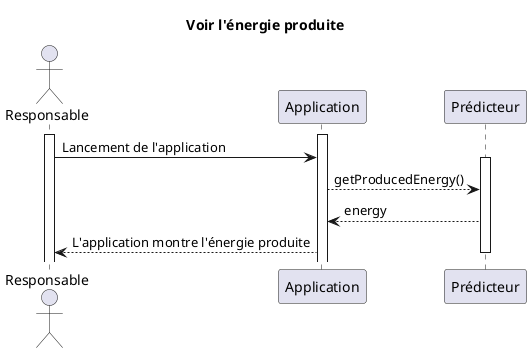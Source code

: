 @startuml

title Voir l'énergie produite

actor Responsable

activate Responsable
activate Application
participant Prédicteur

Responsable -> Application: Lancement de l'application

activate Prédicteur
Application --> Prédicteur: getProducedEnergy()
Prédicteur --> Application: energy

Application --> Responsable: L'application montre l'énergie produite

deactivate Prédicteur

@enduml


